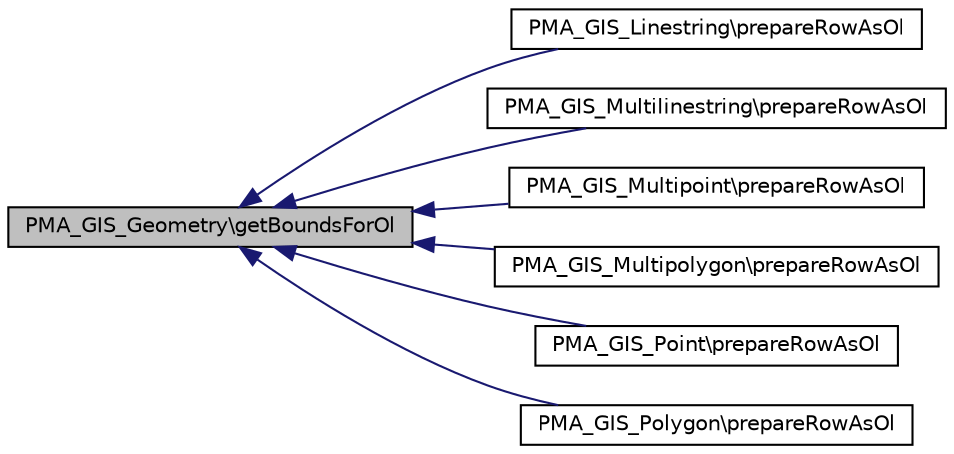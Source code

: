 digraph G
{
  edge [fontname="Helvetica",fontsize="10",labelfontname="Helvetica",labelfontsize="10"];
  node [fontname="Helvetica",fontsize="10",shape=record];
  rankdir="LR";
  Node1 [label="PMA_GIS_Geometry\\getBoundsForOl",height=0.2,width=0.4,color="black", fillcolor="grey75", style="filled" fontcolor="black"];
  Node1 -> Node2 [dir="back",color="midnightblue",fontsize="10",style="solid",fontname="Helvetica"];
  Node2 [label="PMA_GIS_Linestring\\prepareRowAsOl",height=0.2,width=0.4,color="black", fillcolor="white", style="filled",URL="$classPMA__GIS__Linestring.html#a3e703a5b94ed6275a9c81328ef8a3b21",tooltip="Prepares JavaScript related to a row in the GIS dataset to visualize it with OpenLayers."];
  Node1 -> Node3 [dir="back",color="midnightblue",fontsize="10",style="solid",fontname="Helvetica"];
  Node3 [label="PMA_GIS_Multilinestring\\prepareRowAsOl",height=0.2,width=0.4,color="black", fillcolor="white", style="filled",URL="$classPMA__GIS__Multilinestring.html#a7282c7d0b05e28f590b1aa8557be8c46",tooltip="Prepares JavaScript related to a row in the GIS dataset to visualize it with OpenLayers."];
  Node1 -> Node4 [dir="back",color="midnightblue",fontsize="10",style="solid",fontname="Helvetica"];
  Node4 [label="PMA_GIS_Multipoint\\prepareRowAsOl",height=0.2,width=0.4,color="black", fillcolor="white", style="filled",URL="$classPMA__GIS__Multipoint.html#aee1fd27f55a655c0ae35b98521670de5",tooltip="Prepares JavaScript related to a row in the GIS dataset to visualize it with OpenLayers."];
  Node1 -> Node5 [dir="back",color="midnightblue",fontsize="10",style="solid",fontname="Helvetica"];
  Node5 [label="PMA_GIS_Multipolygon\\prepareRowAsOl",height=0.2,width=0.4,color="black", fillcolor="white", style="filled",URL="$classPMA__GIS__Multipolygon.html#a4f82d1ed808b126b7bf7f602456af19f",tooltip="Prepares JavaScript related to a row in the GIS dataset to visualize it with OpenLayers."];
  Node1 -> Node6 [dir="back",color="midnightblue",fontsize="10",style="solid",fontname="Helvetica"];
  Node6 [label="PMA_GIS_Point\\prepareRowAsOl",height=0.2,width=0.4,color="black", fillcolor="white", style="filled",URL="$classPMA__GIS__Point.html#af8d43cf960411ee0318d72c3f2fe99ba",tooltip="Prepares JavaScript related to a row in the GIS dataset to visualize it with OpenLayers."];
  Node1 -> Node7 [dir="back",color="midnightblue",fontsize="10",style="solid",fontname="Helvetica"];
  Node7 [label="PMA_GIS_Polygon\\prepareRowAsOl",height=0.2,width=0.4,color="black", fillcolor="white", style="filled",URL="$classPMA__GIS__Polygon.html#a8f39e8aeef42cbd305eaccaf9058eb0e",tooltip="Prepares JavaScript related to a row in the GIS dataset to visualize it with OpenLayers."];
}
